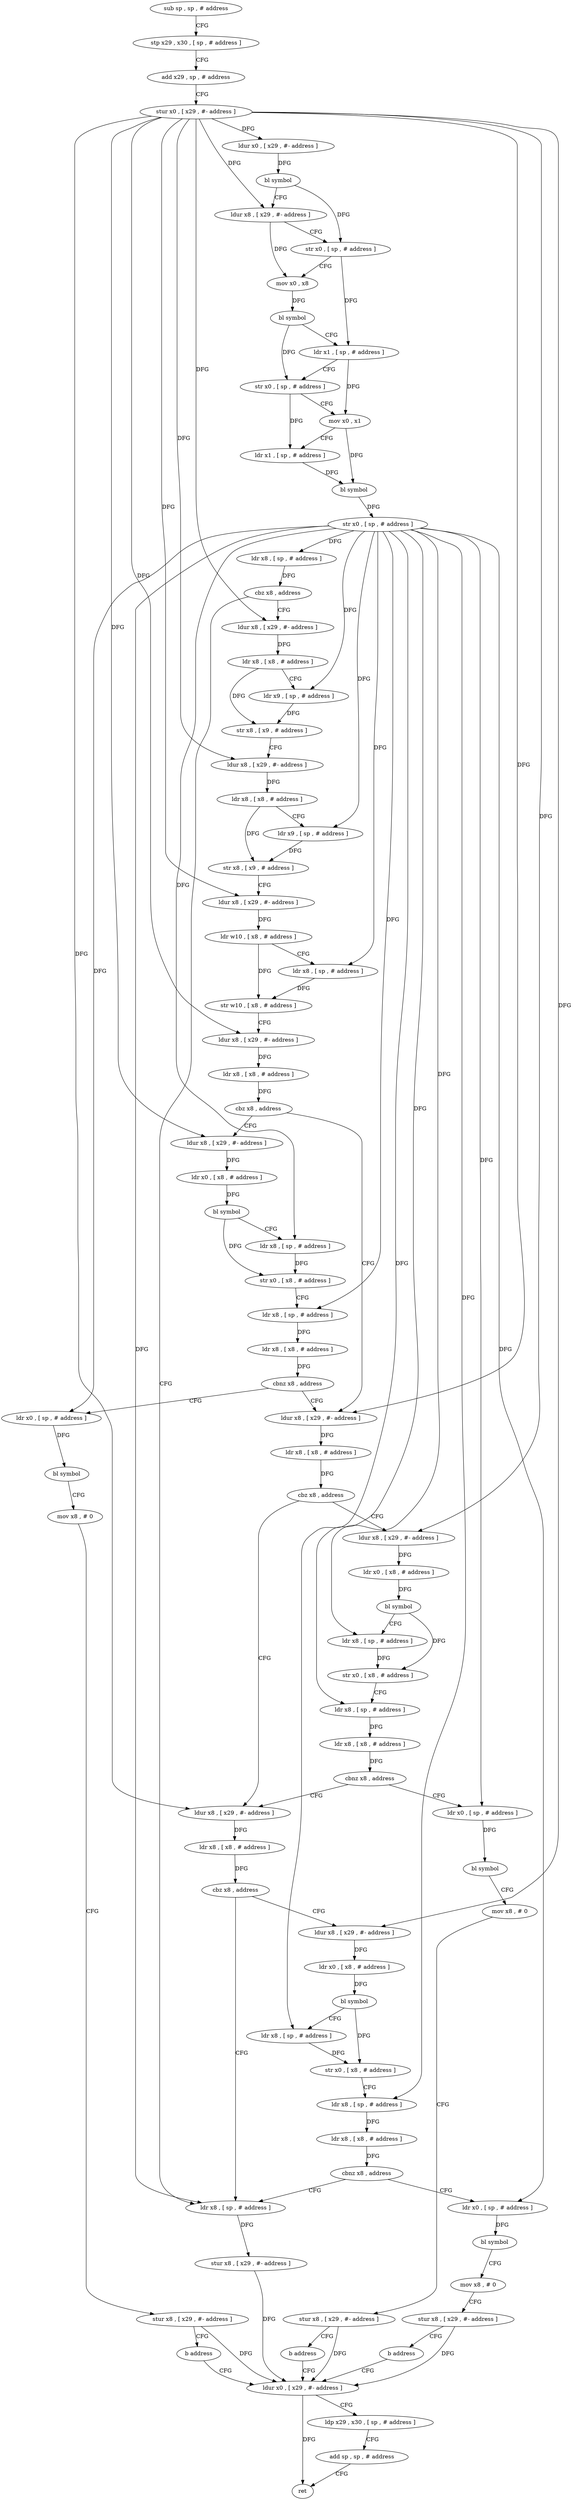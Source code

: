 digraph "func" {
"80424" [label = "sub sp , sp , # address" ]
"80428" [label = "stp x29 , x30 , [ sp , # address ]" ]
"80432" [label = "add x29 , sp , # address" ]
"80436" [label = "stur x0 , [ x29 , #- address ]" ]
"80440" [label = "ldur x0 , [ x29 , #- address ]" ]
"80444" [label = "bl symbol" ]
"80448" [label = "ldur x8 , [ x29 , #- address ]" ]
"80452" [label = "str x0 , [ sp , # address ]" ]
"80456" [label = "mov x0 , x8" ]
"80460" [label = "bl symbol" ]
"80464" [label = "ldr x1 , [ sp , # address ]" ]
"80468" [label = "str x0 , [ sp , # address ]" ]
"80472" [label = "mov x0 , x1" ]
"80476" [label = "ldr x1 , [ sp , # address ]" ]
"80480" [label = "bl symbol" ]
"80484" [label = "str x0 , [ sp , # address ]" ]
"80488" [label = "ldr x8 , [ sp , # address ]" ]
"80492" [label = "cbz x8 , address" ]
"80736" [label = "ldr x8 , [ sp , # address ]" ]
"80496" [label = "ldur x8 , [ x29 , #- address ]" ]
"80740" [label = "stur x8 , [ x29 , #- address ]" ]
"80744" [label = "ldur x0 , [ x29 , #- address ]" ]
"80500" [label = "ldr x8 , [ x8 , # address ]" ]
"80504" [label = "ldr x9 , [ sp , # address ]" ]
"80508" [label = "str x8 , [ x9 , # address ]" ]
"80512" [label = "ldur x8 , [ x29 , #- address ]" ]
"80516" [label = "ldr x8 , [ x8 , # address ]" ]
"80520" [label = "ldr x9 , [ sp , # address ]" ]
"80524" [label = "str x8 , [ x9 , # address ]" ]
"80528" [label = "ldur x8 , [ x29 , #- address ]" ]
"80532" [label = "ldr w10 , [ x8 , # address ]" ]
"80536" [label = "ldr x8 , [ sp , # address ]" ]
"80540" [label = "str w10 , [ x8 , # address ]" ]
"80544" [label = "ldur x8 , [ x29 , #- address ]" ]
"80548" [label = "ldr x8 , [ x8 , # address ]" ]
"80552" [label = "cbz x8 , address" ]
"80608" [label = "ldur x8 , [ x29 , #- address ]" ]
"80556" [label = "ldur x8 , [ x29 , #- address ]" ]
"80612" [label = "ldr x8 , [ x8 , # address ]" ]
"80616" [label = "cbz x8 , address" ]
"80672" [label = "ldur x8 , [ x29 , #- address ]" ]
"80620" [label = "ldur x8 , [ x29 , #- address ]" ]
"80560" [label = "ldr x0 , [ x8 , # address ]" ]
"80564" [label = "bl symbol" ]
"80568" [label = "ldr x8 , [ sp , # address ]" ]
"80572" [label = "str x0 , [ x8 , # address ]" ]
"80576" [label = "ldr x8 , [ sp , # address ]" ]
"80580" [label = "ldr x8 , [ x8 , # address ]" ]
"80584" [label = "cbnz x8 , address" ]
"80588" [label = "ldr x0 , [ sp , # address ]" ]
"80676" [label = "ldr x8 , [ x8 , # address ]" ]
"80680" [label = "cbz x8 , address" ]
"80684" [label = "ldur x8 , [ x29 , #- address ]" ]
"80624" [label = "ldr x0 , [ x8 , # address ]" ]
"80628" [label = "bl symbol" ]
"80632" [label = "ldr x8 , [ sp , # address ]" ]
"80636" [label = "str x0 , [ x8 , # address ]" ]
"80640" [label = "ldr x8 , [ sp , # address ]" ]
"80644" [label = "ldr x8 , [ x8 , # address ]" ]
"80648" [label = "cbnz x8 , address" ]
"80652" [label = "ldr x0 , [ sp , # address ]" ]
"80592" [label = "bl symbol" ]
"80596" [label = "mov x8 , # 0" ]
"80600" [label = "stur x8 , [ x29 , #- address ]" ]
"80604" [label = "b address" ]
"80688" [label = "ldr x0 , [ x8 , # address ]" ]
"80692" [label = "bl symbol" ]
"80696" [label = "ldr x8 , [ sp , # address ]" ]
"80700" [label = "str x0 , [ x8 , # address ]" ]
"80704" [label = "ldr x8 , [ sp , # address ]" ]
"80708" [label = "ldr x8 , [ x8 , # address ]" ]
"80712" [label = "cbnz x8 , address" ]
"80716" [label = "ldr x0 , [ sp , # address ]" ]
"80656" [label = "bl symbol" ]
"80660" [label = "mov x8 , # 0" ]
"80664" [label = "stur x8 , [ x29 , #- address ]" ]
"80668" [label = "b address" ]
"80748" [label = "ldp x29 , x30 , [ sp , # address ]" ]
"80752" [label = "add sp , sp , # address" ]
"80756" [label = "ret" ]
"80720" [label = "bl symbol" ]
"80724" [label = "mov x8 , # 0" ]
"80728" [label = "stur x8 , [ x29 , #- address ]" ]
"80732" [label = "b address" ]
"80424" -> "80428" [ label = "CFG" ]
"80428" -> "80432" [ label = "CFG" ]
"80432" -> "80436" [ label = "CFG" ]
"80436" -> "80440" [ label = "DFG" ]
"80436" -> "80448" [ label = "DFG" ]
"80436" -> "80496" [ label = "DFG" ]
"80436" -> "80512" [ label = "DFG" ]
"80436" -> "80528" [ label = "DFG" ]
"80436" -> "80544" [ label = "DFG" ]
"80436" -> "80608" [ label = "DFG" ]
"80436" -> "80556" [ label = "DFG" ]
"80436" -> "80672" [ label = "DFG" ]
"80436" -> "80620" [ label = "DFG" ]
"80436" -> "80684" [ label = "DFG" ]
"80440" -> "80444" [ label = "DFG" ]
"80444" -> "80448" [ label = "CFG" ]
"80444" -> "80452" [ label = "DFG" ]
"80448" -> "80452" [ label = "CFG" ]
"80448" -> "80456" [ label = "DFG" ]
"80452" -> "80456" [ label = "CFG" ]
"80452" -> "80464" [ label = "DFG" ]
"80456" -> "80460" [ label = "DFG" ]
"80460" -> "80464" [ label = "CFG" ]
"80460" -> "80468" [ label = "DFG" ]
"80464" -> "80468" [ label = "CFG" ]
"80464" -> "80472" [ label = "DFG" ]
"80468" -> "80472" [ label = "CFG" ]
"80468" -> "80476" [ label = "DFG" ]
"80472" -> "80476" [ label = "CFG" ]
"80472" -> "80480" [ label = "DFG" ]
"80476" -> "80480" [ label = "DFG" ]
"80480" -> "80484" [ label = "DFG" ]
"80484" -> "80488" [ label = "DFG" ]
"80484" -> "80736" [ label = "DFG" ]
"80484" -> "80504" [ label = "DFG" ]
"80484" -> "80520" [ label = "DFG" ]
"80484" -> "80536" [ label = "DFG" ]
"80484" -> "80568" [ label = "DFG" ]
"80484" -> "80576" [ label = "DFG" ]
"80484" -> "80632" [ label = "DFG" ]
"80484" -> "80640" [ label = "DFG" ]
"80484" -> "80588" [ label = "DFG" ]
"80484" -> "80696" [ label = "DFG" ]
"80484" -> "80704" [ label = "DFG" ]
"80484" -> "80652" [ label = "DFG" ]
"80484" -> "80716" [ label = "DFG" ]
"80488" -> "80492" [ label = "DFG" ]
"80492" -> "80736" [ label = "CFG" ]
"80492" -> "80496" [ label = "CFG" ]
"80736" -> "80740" [ label = "DFG" ]
"80496" -> "80500" [ label = "DFG" ]
"80740" -> "80744" [ label = "DFG" ]
"80744" -> "80748" [ label = "CFG" ]
"80744" -> "80756" [ label = "DFG" ]
"80500" -> "80504" [ label = "CFG" ]
"80500" -> "80508" [ label = "DFG" ]
"80504" -> "80508" [ label = "DFG" ]
"80508" -> "80512" [ label = "CFG" ]
"80512" -> "80516" [ label = "DFG" ]
"80516" -> "80520" [ label = "CFG" ]
"80516" -> "80524" [ label = "DFG" ]
"80520" -> "80524" [ label = "DFG" ]
"80524" -> "80528" [ label = "CFG" ]
"80528" -> "80532" [ label = "DFG" ]
"80532" -> "80536" [ label = "CFG" ]
"80532" -> "80540" [ label = "DFG" ]
"80536" -> "80540" [ label = "DFG" ]
"80540" -> "80544" [ label = "CFG" ]
"80544" -> "80548" [ label = "DFG" ]
"80548" -> "80552" [ label = "DFG" ]
"80552" -> "80608" [ label = "CFG" ]
"80552" -> "80556" [ label = "CFG" ]
"80608" -> "80612" [ label = "DFG" ]
"80556" -> "80560" [ label = "DFG" ]
"80612" -> "80616" [ label = "DFG" ]
"80616" -> "80672" [ label = "CFG" ]
"80616" -> "80620" [ label = "CFG" ]
"80672" -> "80676" [ label = "DFG" ]
"80620" -> "80624" [ label = "DFG" ]
"80560" -> "80564" [ label = "DFG" ]
"80564" -> "80568" [ label = "CFG" ]
"80564" -> "80572" [ label = "DFG" ]
"80568" -> "80572" [ label = "DFG" ]
"80572" -> "80576" [ label = "CFG" ]
"80576" -> "80580" [ label = "DFG" ]
"80580" -> "80584" [ label = "DFG" ]
"80584" -> "80608" [ label = "CFG" ]
"80584" -> "80588" [ label = "CFG" ]
"80588" -> "80592" [ label = "DFG" ]
"80676" -> "80680" [ label = "DFG" ]
"80680" -> "80736" [ label = "CFG" ]
"80680" -> "80684" [ label = "CFG" ]
"80684" -> "80688" [ label = "DFG" ]
"80624" -> "80628" [ label = "DFG" ]
"80628" -> "80632" [ label = "CFG" ]
"80628" -> "80636" [ label = "DFG" ]
"80632" -> "80636" [ label = "DFG" ]
"80636" -> "80640" [ label = "CFG" ]
"80640" -> "80644" [ label = "DFG" ]
"80644" -> "80648" [ label = "DFG" ]
"80648" -> "80672" [ label = "CFG" ]
"80648" -> "80652" [ label = "CFG" ]
"80652" -> "80656" [ label = "DFG" ]
"80592" -> "80596" [ label = "CFG" ]
"80596" -> "80600" [ label = "CFG" ]
"80600" -> "80604" [ label = "CFG" ]
"80600" -> "80744" [ label = "DFG" ]
"80604" -> "80744" [ label = "CFG" ]
"80688" -> "80692" [ label = "DFG" ]
"80692" -> "80696" [ label = "CFG" ]
"80692" -> "80700" [ label = "DFG" ]
"80696" -> "80700" [ label = "DFG" ]
"80700" -> "80704" [ label = "CFG" ]
"80704" -> "80708" [ label = "DFG" ]
"80708" -> "80712" [ label = "DFG" ]
"80712" -> "80736" [ label = "CFG" ]
"80712" -> "80716" [ label = "CFG" ]
"80716" -> "80720" [ label = "DFG" ]
"80656" -> "80660" [ label = "CFG" ]
"80660" -> "80664" [ label = "CFG" ]
"80664" -> "80668" [ label = "CFG" ]
"80664" -> "80744" [ label = "DFG" ]
"80668" -> "80744" [ label = "CFG" ]
"80748" -> "80752" [ label = "CFG" ]
"80752" -> "80756" [ label = "CFG" ]
"80720" -> "80724" [ label = "CFG" ]
"80724" -> "80728" [ label = "CFG" ]
"80728" -> "80732" [ label = "CFG" ]
"80728" -> "80744" [ label = "DFG" ]
"80732" -> "80744" [ label = "CFG" ]
}
